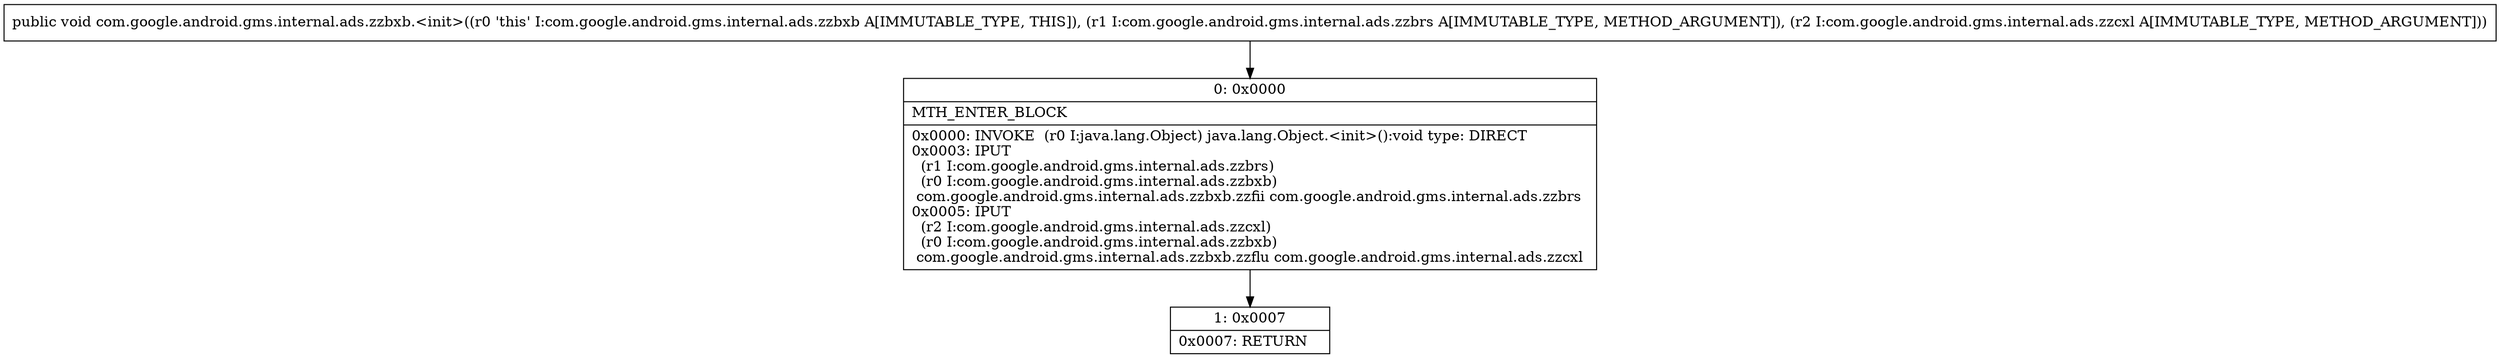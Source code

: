 digraph "CFG forcom.google.android.gms.internal.ads.zzbxb.\<init\>(Lcom\/google\/android\/gms\/internal\/ads\/zzbrs;Lcom\/google\/android\/gms\/internal\/ads\/zzcxl;)V" {
Node_0 [shape=record,label="{0\:\ 0x0000|MTH_ENTER_BLOCK\l|0x0000: INVOKE  (r0 I:java.lang.Object) java.lang.Object.\<init\>():void type: DIRECT \l0x0003: IPUT  \l  (r1 I:com.google.android.gms.internal.ads.zzbrs)\l  (r0 I:com.google.android.gms.internal.ads.zzbxb)\l com.google.android.gms.internal.ads.zzbxb.zzfii com.google.android.gms.internal.ads.zzbrs \l0x0005: IPUT  \l  (r2 I:com.google.android.gms.internal.ads.zzcxl)\l  (r0 I:com.google.android.gms.internal.ads.zzbxb)\l com.google.android.gms.internal.ads.zzbxb.zzflu com.google.android.gms.internal.ads.zzcxl \l}"];
Node_1 [shape=record,label="{1\:\ 0x0007|0x0007: RETURN   \l}"];
MethodNode[shape=record,label="{public void com.google.android.gms.internal.ads.zzbxb.\<init\>((r0 'this' I:com.google.android.gms.internal.ads.zzbxb A[IMMUTABLE_TYPE, THIS]), (r1 I:com.google.android.gms.internal.ads.zzbrs A[IMMUTABLE_TYPE, METHOD_ARGUMENT]), (r2 I:com.google.android.gms.internal.ads.zzcxl A[IMMUTABLE_TYPE, METHOD_ARGUMENT])) }"];
MethodNode -> Node_0;
Node_0 -> Node_1;
}


